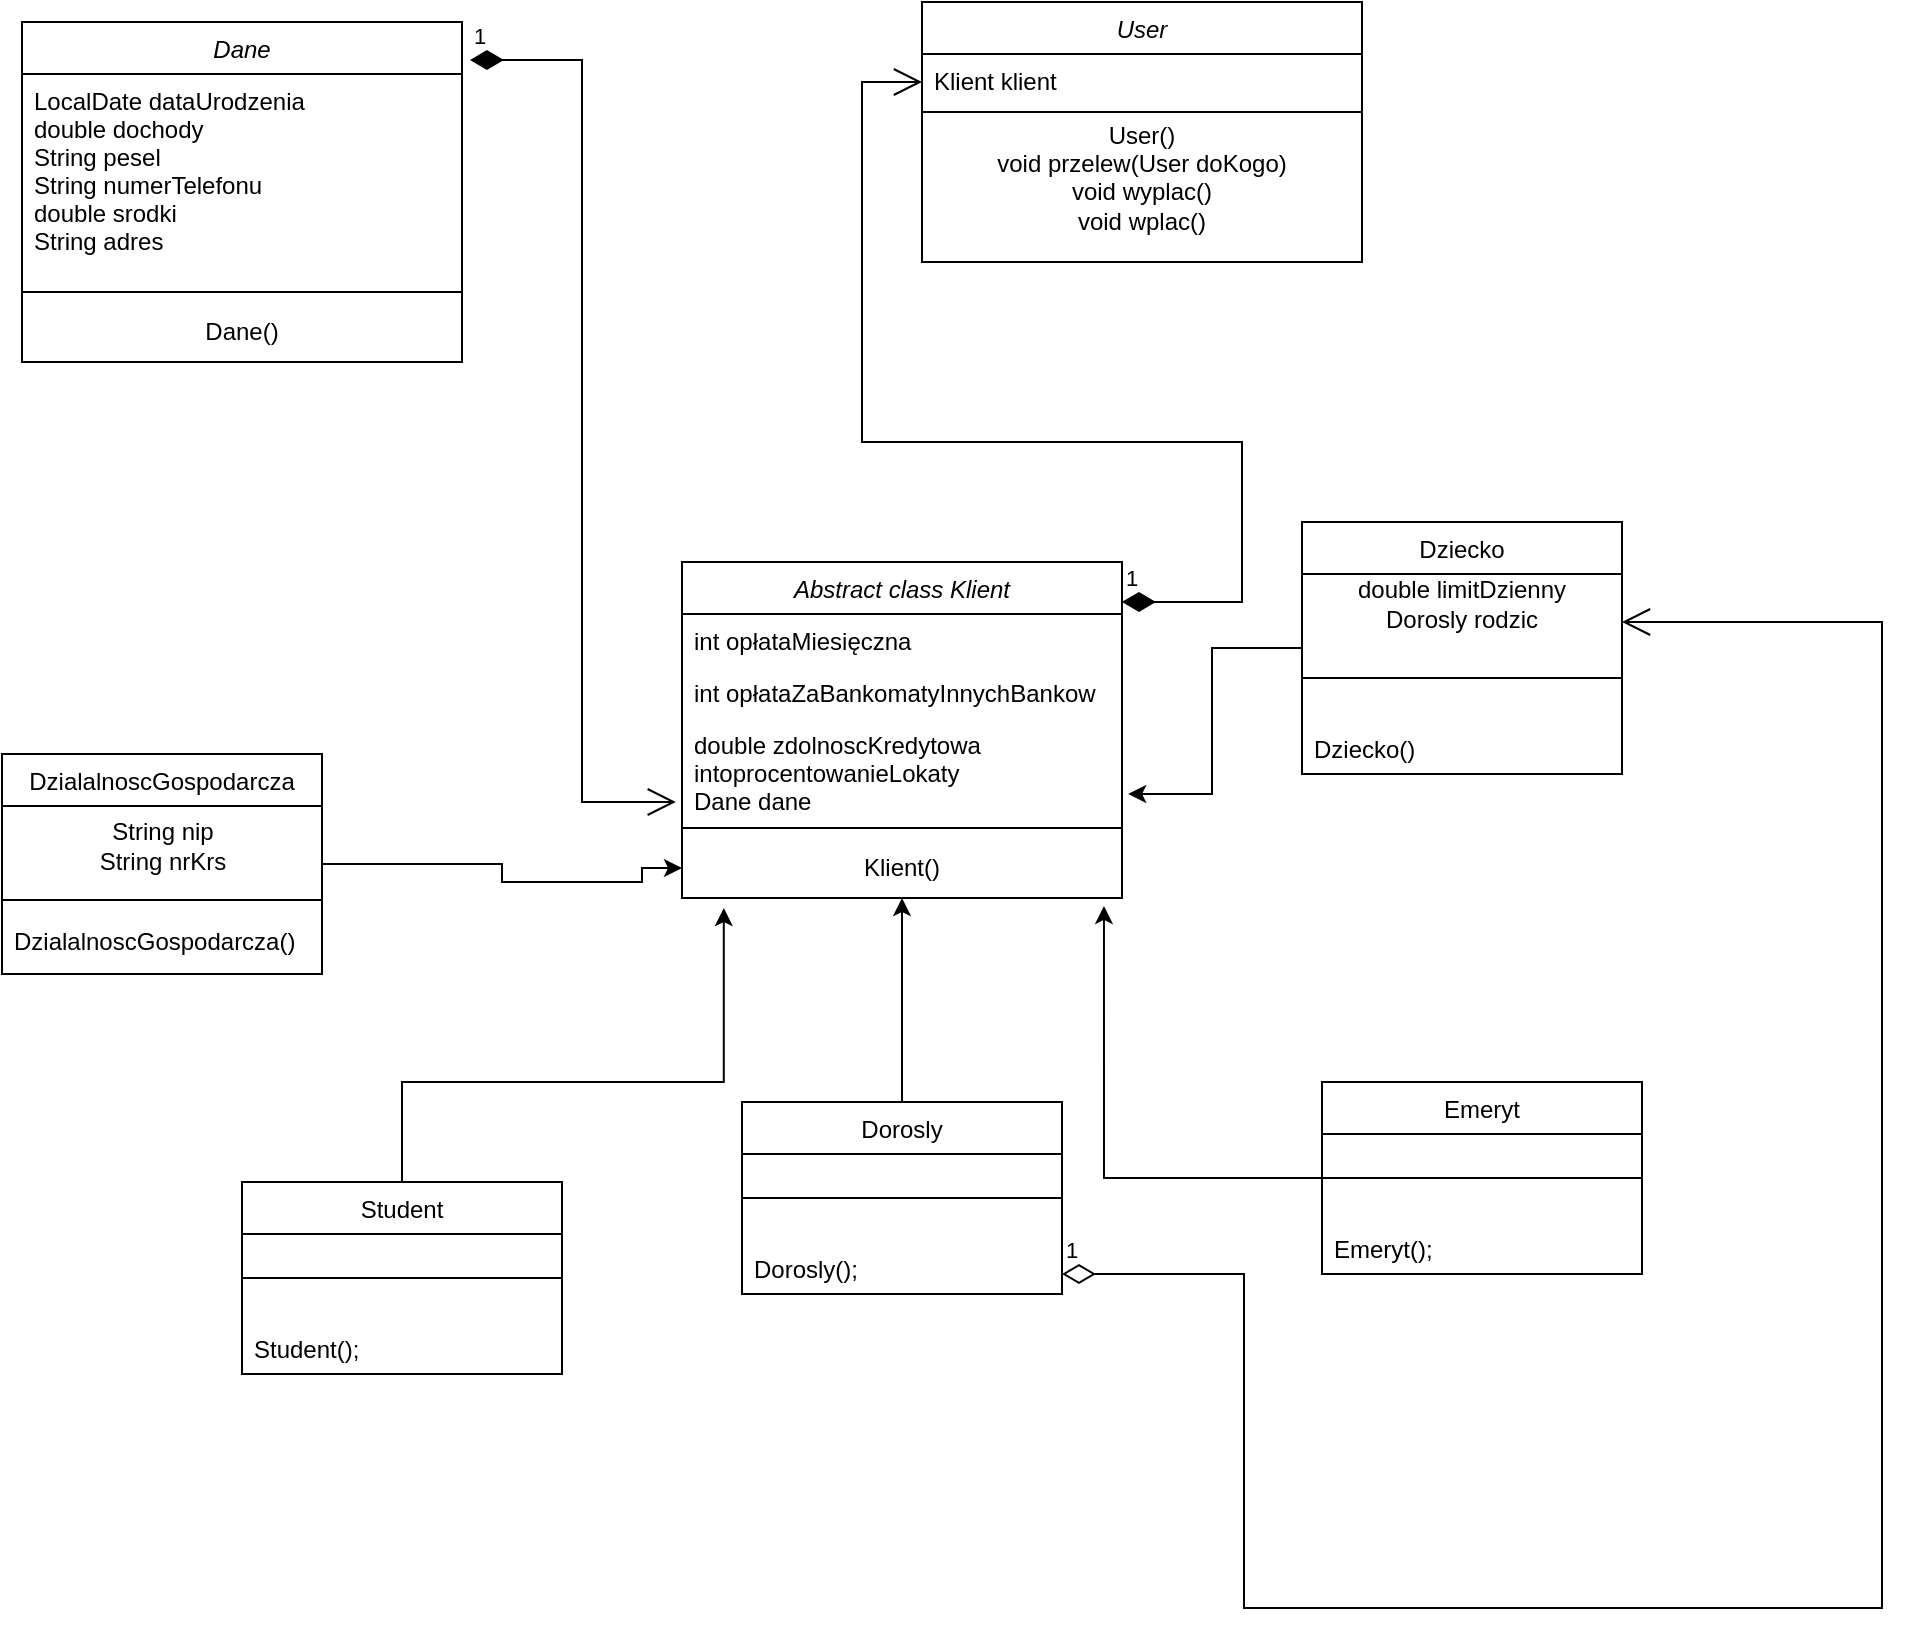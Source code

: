 <mxfile version="24.7.17">
  <diagram id="C5RBs43oDa-KdzZeNtuy" name="Page-1">
    <mxGraphModel dx="1417" dy="714" grid="1" gridSize="10" guides="1" tooltips="1" connect="1" arrows="1" fold="1" page="1" pageScale="1" pageWidth="1169" pageHeight="1654" math="0" shadow="0">
      <root>
        <mxCell id="WIyWlLk6GJQsqaUBKTNV-0" />
        <mxCell id="WIyWlLk6GJQsqaUBKTNV-1" parent="WIyWlLk6GJQsqaUBKTNV-0" />
        <mxCell id="zkfFHV4jXpPFQw0GAbJ--0" value="Abstract class Klient" style="swimlane;fontStyle=2;align=center;verticalAlign=top;childLayout=stackLayout;horizontal=1;startSize=26;horizontalStack=0;resizeParent=1;resizeLast=0;collapsible=1;marginBottom=0;rounded=0;shadow=0;strokeWidth=1;" parent="WIyWlLk6GJQsqaUBKTNV-1" vertex="1">
          <mxGeometry x="550" y="460" width="220" height="168" as="geometry">
            <mxRectangle x="230" y="140" width="160" height="26" as="alternateBounds" />
          </mxGeometry>
        </mxCell>
        <mxCell id="zkfFHV4jXpPFQw0GAbJ--1" value="int opłataMiesięczna" style="text;align=left;verticalAlign=top;spacingLeft=4;spacingRight=4;overflow=hidden;rotatable=0;points=[[0,0.5],[1,0.5]];portConstraint=eastwest;" parent="zkfFHV4jXpPFQw0GAbJ--0" vertex="1">
          <mxGeometry y="26" width="220" height="26" as="geometry" />
        </mxCell>
        <mxCell id="zkfFHV4jXpPFQw0GAbJ--2" value="int opłataZaBankomatyInnychBankow" style="text;align=left;verticalAlign=top;spacingLeft=4;spacingRight=4;overflow=hidden;rotatable=0;points=[[0,0.5],[1,0.5]];portConstraint=eastwest;rounded=0;shadow=0;html=0;" parent="zkfFHV4jXpPFQw0GAbJ--0" vertex="1">
          <mxGeometry y="52" width="220" height="26" as="geometry" />
        </mxCell>
        <mxCell id="zkfFHV4jXpPFQw0GAbJ--3" value="double zdolnoscKredytowa&#xa;intoprocentowanieLokaty&#xa;Dane dane" style="text;align=left;verticalAlign=top;spacingLeft=4;spacingRight=4;overflow=hidden;rotatable=0;points=[[0,0.5],[1,0.5]];portConstraint=eastwest;rounded=0;shadow=0;html=0;" parent="zkfFHV4jXpPFQw0GAbJ--0" vertex="1">
          <mxGeometry y="78" width="220" height="50" as="geometry" />
        </mxCell>
        <mxCell id="zkfFHV4jXpPFQw0GAbJ--4" value="" style="line;html=1;strokeWidth=1;align=left;verticalAlign=middle;spacingTop=-1;spacingLeft=3;spacingRight=3;rotatable=0;labelPosition=right;points=[];portConstraint=eastwest;" parent="zkfFHV4jXpPFQw0GAbJ--0" vertex="1">
          <mxGeometry y="128" width="220" height="10" as="geometry" />
        </mxCell>
        <mxCell id="osX7cz4DLl53qo1DTWqn-1" value="Klient()" style="text;html=1;align=center;verticalAlign=middle;whiteSpace=wrap;rounded=0;" parent="zkfFHV4jXpPFQw0GAbJ--0" vertex="1">
          <mxGeometry y="138" width="220" height="30" as="geometry" />
        </mxCell>
        <mxCell id="zkfFHV4jXpPFQw0GAbJ--6" value="Student" style="swimlane;fontStyle=0;align=center;verticalAlign=top;childLayout=stackLayout;horizontal=1;startSize=26;horizontalStack=0;resizeParent=1;resizeLast=0;collapsible=1;marginBottom=0;rounded=0;shadow=0;strokeWidth=1;" parent="WIyWlLk6GJQsqaUBKTNV-1" vertex="1">
          <mxGeometry x="330" y="770" width="160" height="96" as="geometry">
            <mxRectangle x="130" y="380" width="160" height="26" as="alternateBounds" />
          </mxGeometry>
        </mxCell>
        <mxCell id="zkfFHV4jXpPFQw0GAbJ--9" value="" style="line;html=1;strokeWidth=1;align=left;verticalAlign=middle;spacingTop=-1;spacingLeft=3;spacingRight=3;rotatable=0;labelPosition=right;points=[];portConstraint=eastwest;" parent="zkfFHV4jXpPFQw0GAbJ--6" vertex="1">
          <mxGeometry y="26" width="160" height="44" as="geometry" />
        </mxCell>
        <mxCell id="zkfFHV4jXpPFQw0GAbJ--10" value="Student();" style="text;align=left;verticalAlign=top;spacingLeft=4;spacingRight=4;overflow=hidden;rotatable=0;points=[[0,0.5],[1,0.5]];portConstraint=eastwest;fontStyle=0" parent="zkfFHV4jXpPFQw0GAbJ--6" vertex="1">
          <mxGeometry y="70" width="160" height="26" as="geometry" />
        </mxCell>
        <mxCell id="uUKMuewmw1ZEdcduQYZ1-6" style="edgeStyle=orthogonalEdgeStyle;rounded=0;orthogonalLoop=1;jettySize=auto;html=1;entryX=0.5;entryY=1;entryDx=0;entryDy=0;" edge="1" parent="WIyWlLk6GJQsqaUBKTNV-1" source="uUKMuewmw1ZEdcduQYZ1-3" target="osX7cz4DLl53qo1DTWqn-1">
          <mxGeometry relative="1" as="geometry">
            <mxPoint x="660" y="640" as="targetPoint" />
          </mxGeometry>
        </mxCell>
        <mxCell id="uUKMuewmw1ZEdcduQYZ1-3" value="Dorosly" style="swimlane;fontStyle=0;align=center;verticalAlign=top;childLayout=stackLayout;horizontal=1;startSize=26;horizontalStack=0;resizeParent=1;resizeLast=0;collapsible=1;marginBottom=0;rounded=0;shadow=0;strokeWidth=1;" vertex="1" parent="WIyWlLk6GJQsqaUBKTNV-1">
          <mxGeometry x="580" y="730" width="160" height="96" as="geometry">
            <mxRectangle x="130" y="380" width="160" height="26" as="alternateBounds" />
          </mxGeometry>
        </mxCell>
        <mxCell id="uUKMuewmw1ZEdcduQYZ1-4" value="" style="line;html=1;strokeWidth=1;align=left;verticalAlign=middle;spacingTop=-1;spacingLeft=3;spacingRight=3;rotatable=0;labelPosition=right;points=[];portConstraint=eastwest;" vertex="1" parent="uUKMuewmw1ZEdcduQYZ1-3">
          <mxGeometry y="26" width="160" height="44" as="geometry" />
        </mxCell>
        <mxCell id="uUKMuewmw1ZEdcduQYZ1-5" value="Dorosly();" style="text;align=left;verticalAlign=top;spacingLeft=4;spacingRight=4;overflow=hidden;rotatable=0;points=[[0,0.5],[1,0.5]];portConstraint=eastwest;fontStyle=0" vertex="1" parent="uUKMuewmw1ZEdcduQYZ1-3">
          <mxGeometry y="70" width="160" height="26" as="geometry" />
        </mxCell>
        <mxCell id="uUKMuewmw1ZEdcduQYZ1-7" style="edgeStyle=orthogonalEdgeStyle;rounded=0;orthogonalLoop=1;jettySize=auto;html=1;entryX=0.095;entryY=1.167;entryDx=0;entryDy=0;entryPerimeter=0;" edge="1" parent="WIyWlLk6GJQsqaUBKTNV-1" source="zkfFHV4jXpPFQw0GAbJ--6" target="osX7cz4DLl53qo1DTWqn-1">
          <mxGeometry relative="1" as="geometry">
            <Array as="points">
              <mxPoint x="410" y="720" />
              <mxPoint x="571" y="720" />
            </Array>
          </mxGeometry>
        </mxCell>
        <mxCell id="uUKMuewmw1ZEdcduQYZ1-8" value="Emeryt" style="swimlane;fontStyle=0;align=center;verticalAlign=top;childLayout=stackLayout;horizontal=1;startSize=26;horizontalStack=0;resizeParent=1;resizeLast=0;collapsible=1;marginBottom=0;rounded=0;shadow=0;strokeWidth=1;" vertex="1" parent="WIyWlLk6GJQsqaUBKTNV-1">
          <mxGeometry x="870" y="720" width="160" height="96" as="geometry">
            <mxRectangle x="130" y="380" width="160" height="26" as="alternateBounds" />
          </mxGeometry>
        </mxCell>
        <mxCell id="uUKMuewmw1ZEdcduQYZ1-9" value="" style="line;html=1;strokeWidth=1;align=left;verticalAlign=middle;spacingTop=-1;spacingLeft=3;spacingRight=3;rotatable=0;labelPosition=right;points=[];portConstraint=eastwest;" vertex="1" parent="uUKMuewmw1ZEdcduQYZ1-8">
          <mxGeometry y="26" width="160" height="44" as="geometry" />
        </mxCell>
        <mxCell id="uUKMuewmw1ZEdcduQYZ1-10" value="Emeryt();" style="text;align=left;verticalAlign=top;spacingLeft=4;spacingRight=4;overflow=hidden;rotatable=0;points=[[0,0.5],[1,0.5]];portConstraint=eastwest;fontStyle=0" vertex="1" parent="uUKMuewmw1ZEdcduQYZ1-8">
          <mxGeometry y="70" width="160" height="26" as="geometry" />
        </mxCell>
        <mxCell id="uUKMuewmw1ZEdcduQYZ1-11" style="edgeStyle=orthogonalEdgeStyle;rounded=0;orthogonalLoop=1;jettySize=auto;html=1;entryX=0.959;entryY=1.133;entryDx=0;entryDy=0;entryPerimeter=0;" edge="1" parent="WIyWlLk6GJQsqaUBKTNV-1" source="uUKMuewmw1ZEdcduQYZ1-8" target="osX7cz4DLl53qo1DTWqn-1">
          <mxGeometry relative="1" as="geometry" />
        </mxCell>
        <mxCell id="uUKMuewmw1ZEdcduQYZ1-16" style="edgeStyle=orthogonalEdgeStyle;rounded=0;orthogonalLoop=1;jettySize=auto;html=1;entryX=0;entryY=0.5;entryDx=0;entryDy=0;" edge="1" parent="WIyWlLk6GJQsqaUBKTNV-1" source="uUKMuewmw1ZEdcduQYZ1-12" target="osX7cz4DLl53qo1DTWqn-1">
          <mxGeometry relative="1" as="geometry">
            <mxPoint x="530" y="460" as="targetPoint" />
            <Array as="points">
              <mxPoint x="460" y="611" />
              <mxPoint x="460" y="620" />
              <mxPoint x="530" y="620" />
              <mxPoint x="530" y="613" />
            </Array>
          </mxGeometry>
        </mxCell>
        <mxCell id="uUKMuewmw1ZEdcduQYZ1-12" value="DzialalnoscGospodarcza" style="swimlane;fontStyle=0;align=center;verticalAlign=top;childLayout=stackLayout;horizontal=1;startSize=26;horizontalStack=0;resizeParent=1;resizeLast=0;collapsible=1;marginBottom=0;rounded=0;shadow=0;strokeWidth=1;" vertex="1" parent="WIyWlLk6GJQsqaUBKTNV-1">
          <mxGeometry x="210" y="556" width="160" height="110" as="geometry">
            <mxRectangle x="130" y="380" width="160" height="26" as="alternateBounds" />
          </mxGeometry>
        </mxCell>
        <mxCell id="uUKMuewmw1ZEdcduQYZ1-15" value="String nip&lt;div&gt;String nrKrs&lt;/div&gt;" style="text;html=1;align=center;verticalAlign=middle;resizable=0;points=[];autosize=1;strokeColor=none;fillColor=none;" vertex="1" parent="uUKMuewmw1ZEdcduQYZ1-12">
          <mxGeometry y="26" width="160" height="40" as="geometry" />
        </mxCell>
        <mxCell id="uUKMuewmw1ZEdcduQYZ1-13" value="" style="line;html=1;strokeWidth=1;align=left;verticalAlign=middle;spacingTop=-1;spacingLeft=3;spacingRight=3;rotatable=0;labelPosition=right;points=[];portConstraint=eastwest;" vertex="1" parent="uUKMuewmw1ZEdcduQYZ1-12">
          <mxGeometry y="66" width="160" height="14" as="geometry" />
        </mxCell>
        <mxCell id="uUKMuewmw1ZEdcduQYZ1-14" value="DzialalnoscGospodarcza()" style="text;align=left;verticalAlign=top;spacingLeft=4;spacingRight=4;overflow=hidden;rotatable=0;points=[[0,0.5],[1,0.5]];portConstraint=eastwest;fontStyle=0" vertex="1" parent="uUKMuewmw1ZEdcduQYZ1-12">
          <mxGeometry y="80" width="160" height="26" as="geometry" />
        </mxCell>
        <mxCell id="uUKMuewmw1ZEdcduQYZ1-17" value="Dziecko" style="swimlane;fontStyle=0;align=center;verticalAlign=top;childLayout=stackLayout;horizontal=1;startSize=26;horizontalStack=0;resizeParent=1;resizeLast=0;collapsible=1;marginBottom=0;rounded=0;shadow=0;strokeWidth=1;" vertex="1" parent="WIyWlLk6GJQsqaUBKTNV-1">
          <mxGeometry x="860" y="440" width="160" height="126" as="geometry">
            <mxRectangle x="130" y="380" width="160" height="26" as="alternateBounds" />
          </mxGeometry>
        </mxCell>
        <mxCell id="uUKMuewmw1ZEdcduQYZ1-20" value="double limitDzienny&lt;div&gt;Dorosly rodzic&lt;/div&gt;" style="text;html=1;align=center;verticalAlign=middle;whiteSpace=wrap;rounded=0;" vertex="1" parent="uUKMuewmw1ZEdcduQYZ1-17">
          <mxGeometry y="26" width="160" height="30" as="geometry" />
        </mxCell>
        <mxCell id="uUKMuewmw1ZEdcduQYZ1-18" value="" style="line;html=1;strokeWidth=1;align=left;verticalAlign=middle;spacingTop=-1;spacingLeft=3;spacingRight=3;rotatable=0;labelPosition=right;points=[];portConstraint=eastwest;" vertex="1" parent="uUKMuewmw1ZEdcduQYZ1-17">
          <mxGeometry y="56" width="160" height="44" as="geometry" />
        </mxCell>
        <mxCell id="uUKMuewmw1ZEdcduQYZ1-19" value="Dziecko()" style="text;align=left;verticalAlign=top;spacingLeft=4;spacingRight=4;overflow=hidden;rotatable=0;points=[[0,0.5],[1,0.5]];portConstraint=eastwest;fontStyle=0" vertex="1" parent="uUKMuewmw1ZEdcduQYZ1-17">
          <mxGeometry y="100" width="160" height="26" as="geometry" />
        </mxCell>
        <mxCell id="uUKMuewmw1ZEdcduQYZ1-21" style="edgeStyle=orthogonalEdgeStyle;rounded=0;orthogonalLoop=1;jettySize=auto;html=1;entryX=1.014;entryY=0.76;entryDx=0;entryDy=0;entryPerimeter=0;" edge="1" parent="WIyWlLk6GJQsqaUBKTNV-1" source="uUKMuewmw1ZEdcduQYZ1-17" target="zkfFHV4jXpPFQw0GAbJ--3">
          <mxGeometry relative="1" as="geometry" />
        </mxCell>
        <mxCell id="uUKMuewmw1ZEdcduQYZ1-22" value="Dane" style="swimlane;fontStyle=2;align=center;verticalAlign=top;childLayout=stackLayout;horizontal=1;startSize=26;horizontalStack=0;resizeParent=1;resizeLast=0;collapsible=1;marginBottom=0;rounded=0;shadow=0;strokeWidth=1;" vertex="1" parent="WIyWlLk6GJQsqaUBKTNV-1">
          <mxGeometry x="220" y="190" width="220" height="170" as="geometry">
            <mxRectangle x="230" y="140" width="160" height="26" as="alternateBounds" />
          </mxGeometry>
        </mxCell>
        <mxCell id="uUKMuewmw1ZEdcduQYZ1-23" value="LocalDate dataUrodzenia&#xa;double dochody&#xa;String pesel&#xa;String numerTelefonu&#xa;double srodki&#xa;String adres&#xa;" style="text;align=left;verticalAlign=top;spacingLeft=4;spacingRight=4;overflow=hidden;rotatable=0;points=[[0,0.5],[1,0.5]];portConstraint=eastwest;" vertex="1" parent="uUKMuewmw1ZEdcduQYZ1-22">
          <mxGeometry y="26" width="220" height="104" as="geometry" />
        </mxCell>
        <mxCell id="uUKMuewmw1ZEdcduQYZ1-26" value="" style="line;html=1;strokeWidth=1;align=left;verticalAlign=middle;spacingTop=-1;spacingLeft=3;spacingRight=3;rotatable=0;labelPosition=right;points=[];portConstraint=eastwest;" vertex="1" parent="uUKMuewmw1ZEdcduQYZ1-22">
          <mxGeometry y="130" width="220" height="10" as="geometry" />
        </mxCell>
        <mxCell id="uUKMuewmw1ZEdcduQYZ1-27" value="Dane()" style="text;html=1;align=center;verticalAlign=middle;whiteSpace=wrap;rounded=0;" vertex="1" parent="uUKMuewmw1ZEdcduQYZ1-22">
          <mxGeometry y="140" width="220" height="30" as="geometry" />
        </mxCell>
        <mxCell id="uUKMuewmw1ZEdcduQYZ1-28" value="User" style="swimlane;fontStyle=2;align=center;verticalAlign=top;childLayout=stackLayout;horizontal=1;startSize=26;horizontalStack=0;resizeParent=1;resizeLast=0;collapsible=1;marginBottom=0;rounded=0;shadow=0;strokeWidth=1;" vertex="1" parent="WIyWlLk6GJQsqaUBKTNV-1">
          <mxGeometry x="670" y="180" width="220" height="130" as="geometry">
            <mxRectangle x="230" y="140" width="160" height="26" as="alternateBounds" />
          </mxGeometry>
        </mxCell>
        <mxCell id="uUKMuewmw1ZEdcduQYZ1-29" value="Klient klient&#xa;" style="text;align=left;verticalAlign=top;spacingLeft=4;spacingRight=4;overflow=hidden;rotatable=0;points=[[0,0.5],[1,0.5]];portConstraint=eastwest;" vertex="1" parent="uUKMuewmw1ZEdcduQYZ1-28">
          <mxGeometry y="26" width="220" height="24" as="geometry" />
        </mxCell>
        <mxCell id="uUKMuewmw1ZEdcduQYZ1-30" value="" style="line;html=1;strokeWidth=1;align=left;verticalAlign=middle;spacingTop=-1;spacingLeft=3;spacingRight=3;rotatable=0;labelPosition=right;points=[];portConstraint=eastwest;" vertex="1" parent="uUKMuewmw1ZEdcduQYZ1-28">
          <mxGeometry y="50" width="220" height="10" as="geometry" />
        </mxCell>
        <mxCell id="uUKMuewmw1ZEdcduQYZ1-31" value="User()&lt;div&gt;void przelew(User doKogo)&lt;/div&gt;&lt;div&gt;void wyplac()&lt;/div&gt;&lt;div&gt;void wplac()&lt;br&gt;&lt;div&gt;&lt;br&gt;&lt;/div&gt;&lt;/div&gt;" style="text;html=1;align=center;verticalAlign=middle;whiteSpace=wrap;rounded=0;" vertex="1" parent="uUKMuewmw1ZEdcduQYZ1-28">
          <mxGeometry y="60" width="220" height="70" as="geometry" />
        </mxCell>
        <mxCell id="uUKMuewmw1ZEdcduQYZ1-34" value="1" style="endArrow=open;html=1;endSize=12;startArrow=diamondThin;startSize=14;startFill=0;edgeStyle=orthogonalEdgeStyle;align=left;verticalAlign=bottom;rounded=0;exitX=1;exitY=0.5;exitDx=0;exitDy=0;" edge="1" parent="WIyWlLk6GJQsqaUBKTNV-1">
          <mxGeometry x="-1" y="3" relative="1" as="geometry">
            <mxPoint x="740" y="816" as="sourcePoint" />
            <mxPoint x="1020" y="490" as="targetPoint" />
            <Array as="points">
              <mxPoint x="831" y="816" />
              <mxPoint x="831" y="983" />
              <mxPoint x="1150" y="983" />
              <mxPoint x="1150" y="490" />
            </Array>
          </mxGeometry>
        </mxCell>
        <mxCell id="uUKMuewmw1ZEdcduQYZ1-35" value="1" style="endArrow=open;html=1;endSize=12;startArrow=diamondThin;startSize=14;startFill=1;edgeStyle=orthogonalEdgeStyle;align=left;verticalAlign=bottom;rounded=0;exitX=1;exitY=0.119;exitDx=0;exitDy=0;exitPerimeter=0;" edge="1" parent="WIyWlLk6GJQsqaUBKTNV-1" source="zkfFHV4jXpPFQw0GAbJ--0">
          <mxGeometry x="-1" y="3" relative="1" as="geometry">
            <mxPoint x="810" y="480" as="sourcePoint" />
            <mxPoint x="670" y="220" as="targetPoint" />
            <Array as="points">
              <mxPoint x="830" y="480" />
              <mxPoint x="830" y="400" />
              <mxPoint x="640" y="400" />
              <mxPoint x="640" y="220" />
            </Array>
          </mxGeometry>
        </mxCell>
        <mxCell id="uUKMuewmw1ZEdcduQYZ1-36" value="1" style="endArrow=open;html=1;endSize=12;startArrow=diamondThin;startSize=14;startFill=1;edgeStyle=orthogonalEdgeStyle;align=left;verticalAlign=bottom;rounded=0;exitX=1.018;exitY=0.112;exitDx=0;exitDy=0;exitPerimeter=0;entryX=-0.014;entryY=0.84;entryDx=0;entryDy=0;entryPerimeter=0;" edge="1" parent="WIyWlLk6GJQsqaUBKTNV-1" source="uUKMuewmw1ZEdcduQYZ1-22" target="zkfFHV4jXpPFQw0GAbJ--3">
          <mxGeometry x="-1" y="3" relative="1" as="geometry">
            <mxPoint x="460" y="420" as="sourcePoint" />
            <mxPoint x="444" y="580" as="targetPoint" />
            <Array as="points">
              <mxPoint x="500" y="209" />
              <mxPoint x="500" y="580" />
            </Array>
          </mxGeometry>
        </mxCell>
      </root>
    </mxGraphModel>
  </diagram>
</mxfile>
